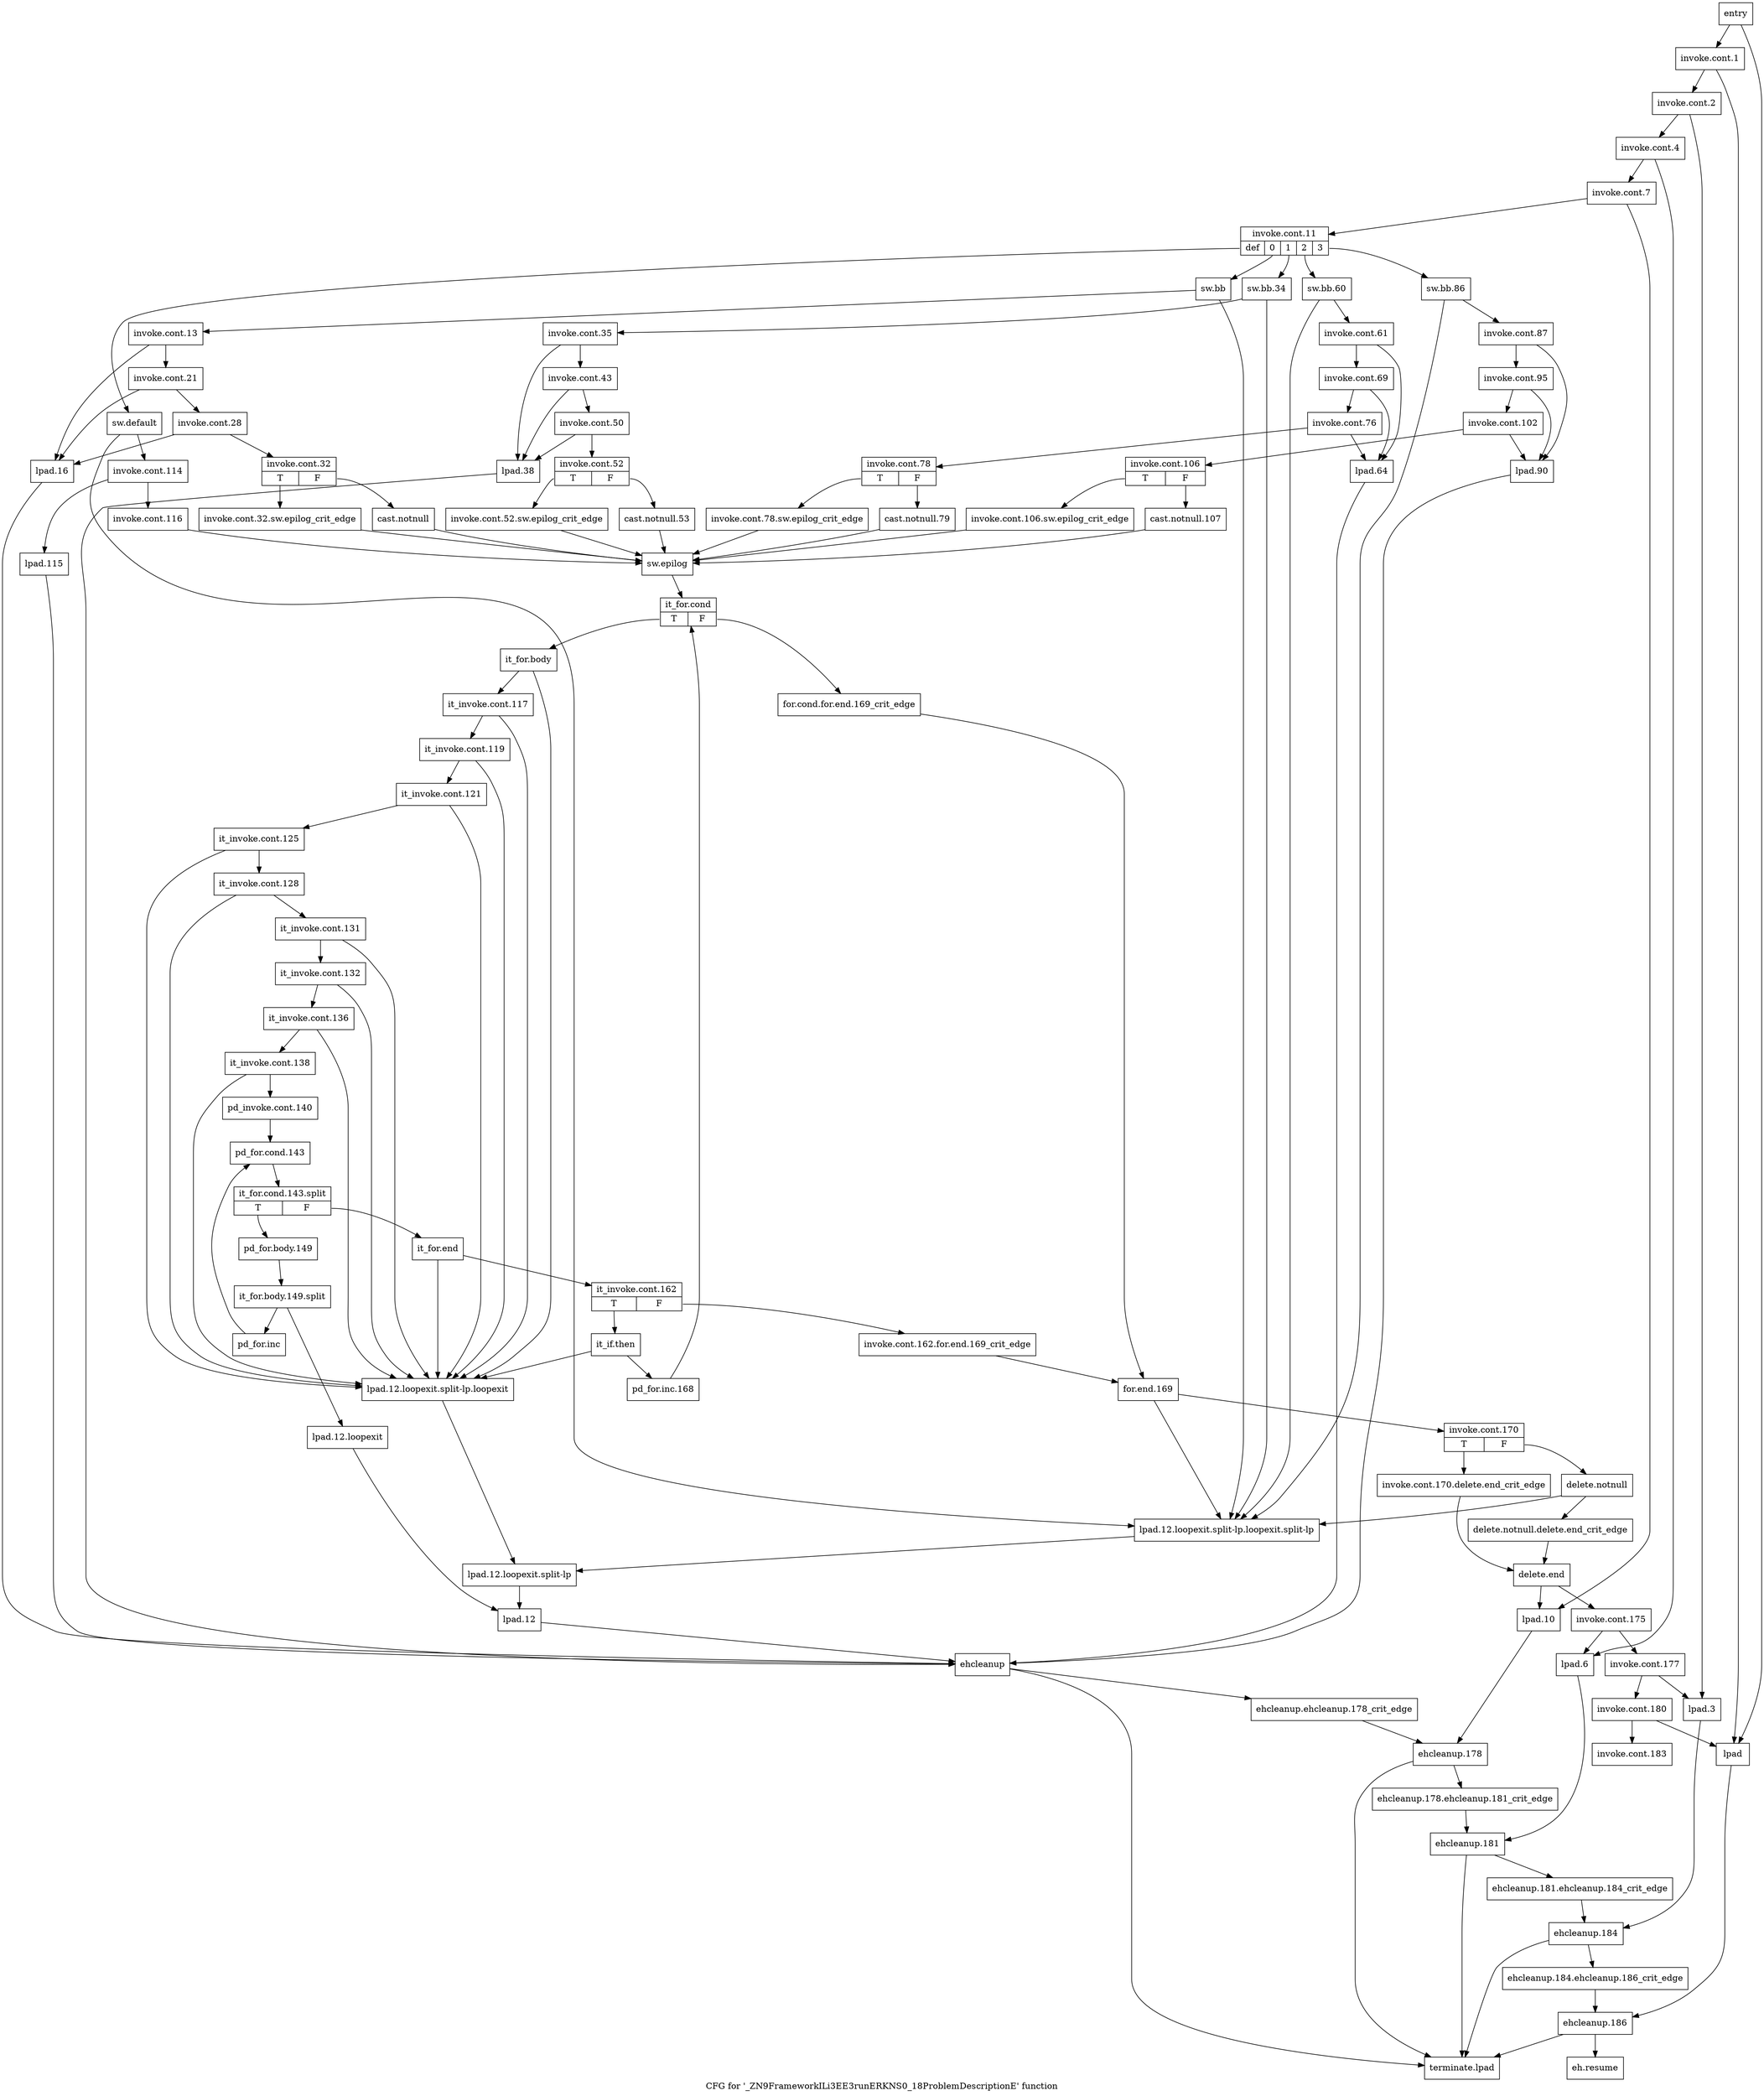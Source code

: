 digraph "CFG for '_ZN9FrameworkILi3EE3runERKNS0_18ProblemDescriptionE' function" {
	label="CFG for '_ZN9FrameworkILi3EE3runERKNS0_18ProblemDescriptionE' function";

	Node0x746c320 [shape=record,label="{entry}"];
	Node0x746c320 -> Node0x746c370;
	Node0x746c320 -> Node0x746c500;
	Node0x746c370 [shape=record,label="{invoke.cont.1}"];
	Node0x746c370 -> Node0x746c3c0;
	Node0x746c370 -> Node0x746c500;
	Node0x746c3c0 [shape=record,label="{invoke.cont.2}"];
	Node0x746c3c0 -> Node0x746c410;
	Node0x746c3c0 -> Node0x746c550;
	Node0x746c410 [shape=record,label="{invoke.cont.4}"];
	Node0x746c410 -> Node0x746c460;
	Node0x746c410 -> Node0x746c5a0;
	Node0x746c460 [shape=record,label="{invoke.cont.7}"];
	Node0x746c460 -> Node0x746c4b0;
	Node0x746c460 -> Node0x746c5f0;
	Node0x746c4b0 [shape=record,label="{invoke.cont.11|{<s0>def|<s1>0|<s2>1|<s3>2|<s4>3}}"];
	Node0x746c4b0:s0 -> Node0x746ddf0;
	Node0x746c4b0:s1 -> Node0x746c640;
	Node0x746c4b0:s2 -> Node0x746ccd0;
	Node0x746c4b0:s3 -> Node0x746d8f0;
	Node0x746c4b0:s4 -> Node0x746db70;
	Node0x746c500 [shape=record,label="{lpad}"];
	Node0x746c500 -> Node0x746ebb0;
	Node0x746c550 [shape=record,label="{lpad.3}"];
	Node0x746c550 -> Node0x746eb10;
	Node0x746c5a0 [shape=record,label="{lpad.6}"];
	Node0x746c5a0 -> Node0x746ea70;
	Node0x746c5f0 [shape=record,label="{lpad.10}"];
	Node0x746c5f0 -> Node0x746e9d0;
	Node0x746c640 [shape=record,label="{sw.bb}"];
	Node0x746c640 -> Node0x746c690;
	Node0x746c640 -> Node0x746cb90;
	Node0x746c690 [shape=record,label="{invoke.cont.13}"];
	Node0x746c690 -> Node0x746c6e0;
	Node0x746c690 -> Node0x746cc80;
	Node0x746c6e0 [shape=record,label="{invoke.cont.21}"];
	Node0x746c6e0 -> Node0x746c730;
	Node0x746c6e0 -> Node0x746cc80;
	Node0x746c730 [shape=record,label="{invoke.cont.28}"];
	Node0x746c730 -> Node0x746c780;
	Node0x746c730 -> Node0x746cc80;
	Node0x746c780 [shape=record,label="{invoke.cont.32|{<s0>T|<s1>F}}"];
	Node0x746c780:s0 -> Node0x746c7d0;
	Node0x746c780:s1 -> Node0x746c820;
	Node0x746c7d0 [shape=record,label="{invoke.cont.32.sw.epilog_crit_edge}"];
	Node0x746c7d0 -> Node0x746dee0;
	Node0x746c820 [shape=record,label="{cast.notnull}"];
	Node0x746c820 -> Node0x746dee0;
	Node0x746c870 [shape=record,label="{lpad.12.loopexit}"];
	Node0x746c870 -> Node0x746cc30;
	Node0x746c8c0 [shape=record,label="{lpad.12.loopexit.split-lp.loopexit}"];
	Node0x746c8c0 -> Node0x746cbe0;
	Node0x746cb90 [shape=record,label="{lpad.12.loopexit.split-lp.loopexit.split-lp}"];
	Node0x746cb90 -> Node0x746cbe0;
	Node0x746cbe0 [shape=record,label="{lpad.12.loopexit.split-lp}"];
	Node0x746cbe0 -> Node0x746cc30;
	Node0x746cc30 [shape=record,label="{lpad.12}"];
	Node0x746cc30 -> Node0x746e930;
	Node0x746cc80 [shape=record,label="{lpad.16}"];
	Node0x746cc80 -> Node0x746e930;
	Node0x746ccd0 [shape=record,label="{sw.bb.34}"];
	Node0x746ccd0 -> Node0x746cd20;
	Node0x746ccd0 -> Node0x746cb90;
	Node0x746cd20 [shape=record,label="{invoke.cont.35}"];
	Node0x746cd20 -> Node0x746d710;
	Node0x746cd20 -> Node0x746d8a0;
	Node0x746d710 [shape=record,label="{invoke.cont.43}"];
	Node0x746d710 -> Node0x746d760;
	Node0x746d710 -> Node0x746d8a0;
	Node0x746d760 [shape=record,label="{invoke.cont.50}"];
	Node0x746d760 -> Node0x746d7b0;
	Node0x746d760 -> Node0x746d8a0;
	Node0x746d7b0 [shape=record,label="{invoke.cont.52|{<s0>T|<s1>F}}"];
	Node0x746d7b0:s0 -> Node0x746d800;
	Node0x746d7b0:s1 -> Node0x746d850;
	Node0x746d800 [shape=record,label="{invoke.cont.52.sw.epilog_crit_edge}"];
	Node0x746d800 -> Node0x746dee0;
	Node0x746d850 [shape=record,label="{cast.notnull.53}"];
	Node0x746d850 -> Node0x746dee0;
	Node0x746d8a0 [shape=record,label="{lpad.38}"];
	Node0x746d8a0 -> Node0x746e930;
	Node0x746d8f0 [shape=record,label="{sw.bb.60}"];
	Node0x746d8f0 -> Node0x746d940;
	Node0x746d8f0 -> Node0x746cb90;
	Node0x746d940 [shape=record,label="{invoke.cont.61}"];
	Node0x746d940 -> Node0x746d990;
	Node0x746d940 -> Node0x746db20;
	Node0x746d990 [shape=record,label="{invoke.cont.69}"];
	Node0x746d990 -> Node0x746d9e0;
	Node0x746d990 -> Node0x746db20;
	Node0x746d9e0 [shape=record,label="{invoke.cont.76}"];
	Node0x746d9e0 -> Node0x746da30;
	Node0x746d9e0 -> Node0x746db20;
	Node0x746da30 [shape=record,label="{invoke.cont.78|{<s0>T|<s1>F}}"];
	Node0x746da30:s0 -> Node0x746da80;
	Node0x746da30:s1 -> Node0x746dad0;
	Node0x746da80 [shape=record,label="{invoke.cont.78.sw.epilog_crit_edge}"];
	Node0x746da80 -> Node0x746dee0;
	Node0x746dad0 [shape=record,label="{cast.notnull.79}"];
	Node0x746dad0 -> Node0x746dee0;
	Node0x746db20 [shape=record,label="{lpad.64}"];
	Node0x746db20 -> Node0x746e930;
	Node0x746db70 [shape=record,label="{sw.bb.86}"];
	Node0x746db70 -> Node0x746dbc0;
	Node0x746db70 -> Node0x746cb90;
	Node0x746dbc0 [shape=record,label="{invoke.cont.87}"];
	Node0x746dbc0 -> Node0x746dc10;
	Node0x746dbc0 -> Node0x746dda0;
	Node0x746dc10 [shape=record,label="{invoke.cont.95}"];
	Node0x746dc10 -> Node0x746dc60;
	Node0x746dc10 -> Node0x746dda0;
	Node0x746dc60 [shape=record,label="{invoke.cont.102}"];
	Node0x746dc60 -> Node0x746dcb0;
	Node0x746dc60 -> Node0x746dda0;
	Node0x746dcb0 [shape=record,label="{invoke.cont.106|{<s0>T|<s1>F}}"];
	Node0x746dcb0:s0 -> Node0x746dd00;
	Node0x746dcb0:s1 -> Node0x746dd50;
	Node0x746dd00 [shape=record,label="{invoke.cont.106.sw.epilog_crit_edge}"];
	Node0x746dd00 -> Node0x746dee0;
	Node0x746dd50 [shape=record,label="{cast.notnull.107}"];
	Node0x746dd50 -> Node0x746dee0;
	Node0x746dda0 [shape=record,label="{lpad.90}"];
	Node0x746dda0 -> Node0x746e930;
	Node0x746ddf0 [shape=record,label="{sw.default}"];
	Node0x746ddf0 -> Node0x746de40;
	Node0x746ddf0 -> Node0x746cb90;
	Node0x746de40 [shape=record,label="{invoke.cont.114}"];
	Node0x746de40 -> Node0x746de90;
	Node0x746de40 -> Node0x746e430;
	Node0x746de90 [shape=record,label="{invoke.cont.116}"];
	Node0x746de90 -> Node0x746dee0;
	Node0x746dee0 [shape=record,label="{sw.epilog}"];
	Node0x746dee0 -> Node0x746df30;
	Node0x746df30 [shape=record,label="{it_for.cond|{<s0>T|<s1>F}}"];
	Node0x746df30:s0 -> Node0x746dfd0;
	Node0x746df30:s1 -> Node0x746df80;
	Node0x746df80 [shape=record,label="{for.cond.for.end.169_crit_edge}"];
	Node0x746df80 -> Node0x746e610;
	Node0x746dfd0 [shape=record,label="{it_for.body}"];
	Node0x746dfd0 -> Node0x746e020;
	Node0x746dfd0 -> Node0x746c8c0;
	Node0x746e020 [shape=record,label="{it_invoke.cont.117}"];
	Node0x746e020 -> Node0x746e070;
	Node0x746e020 -> Node0x746c8c0;
	Node0x746e070 [shape=record,label="{it_invoke.cont.119}"];
	Node0x746e070 -> Node0x746e0c0;
	Node0x746e070 -> Node0x746c8c0;
	Node0x746e0c0 [shape=record,label="{it_invoke.cont.121}"];
	Node0x746e0c0 -> Node0x746e110;
	Node0x746e0c0 -> Node0x746c8c0;
	Node0x746e110 [shape=record,label="{it_invoke.cont.125}"];
	Node0x746e110 -> Node0x746e160;
	Node0x746e110 -> Node0x746c8c0;
	Node0x746e160 [shape=record,label="{it_invoke.cont.128}"];
	Node0x746e160 -> Node0x746e1b0;
	Node0x746e160 -> Node0x746c8c0;
	Node0x746e1b0 [shape=record,label="{it_invoke.cont.131}"];
	Node0x746e1b0 -> Node0x746e200;
	Node0x746e1b0 -> Node0x746c8c0;
	Node0x746e200 [shape=record,label="{it_invoke.cont.132}"];
	Node0x746e200 -> Node0x746e250;
	Node0x746e200 -> Node0x746c8c0;
	Node0x746e250 [shape=record,label="{it_invoke.cont.136}"];
	Node0x746e250 -> Node0x746e2a0;
	Node0x746e250 -> Node0x746c8c0;
	Node0x746e2a0 [shape=record,label="{it_invoke.cont.138}"];
	Node0x746e2a0 -> Node0x746e2f0;
	Node0x746e2a0 -> Node0x746c8c0;
	Node0x746e2f0 [shape=record,label="{pd_invoke.cont.140}"];
	Node0x746e2f0 -> Node0x746e340;
	Node0x746e340 [shape=record,label="{pd_for.cond.143}"];
	Node0x746e340 -> Node0xb2e36a0;
	Node0xb2e36a0 [shape=record,label="{it_for.cond.143.split|{<s0>T|<s1>F}}"];
	Node0xb2e36a0:s0 -> Node0x746e390;
	Node0xb2e36a0:s1 -> Node0x746e480;
	Node0x746e390 [shape=record,label="{pd_for.body.149}"];
	Node0x746e390 -> Node0xb2e2d40;
	Node0xb2e2d40 [shape=record,label="{it_for.body.149.split}"];
	Node0xb2e2d40 -> Node0x746e3e0;
	Node0xb2e2d40 -> Node0x746c870;
	Node0x746e3e0 [shape=record,label="{pd_for.inc}"];
	Node0x746e3e0 -> Node0x746e340;
	Node0x746e430 [shape=record,label="{lpad.115}"];
	Node0x746e430 -> Node0x746e930;
	Node0x746e480 [shape=record,label="{it_for.end}"];
	Node0x746e480 -> Node0x746e4d0;
	Node0x746e480 -> Node0x746c8c0;
	Node0x746e4d0 [shape=record,label="{it_invoke.cont.162|{<s0>T|<s1>F}}"];
	Node0x746e4d0:s0 -> Node0x746e570;
	Node0x746e4d0:s1 -> Node0x746e520;
	Node0x746e520 [shape=record,label="{invoke.cont.162.for.end.169_crit_edge}"];
	Node0x746e520 -> Node0x746e610;
	Node0x746e570 [shape=record,label="{it_if.then}"];
	Node0x746e570 -> Node0x746e5c0;
	Node0x746e570 -> Node0x746c8c0;
	Node0x746e5c0 [shape=record,label="{pd_for.inc.168}"];
	Node0x746e5c0 -> Node0x746df30;
	Node0x746e610 [shape=record,label="{for.end.169}"];
	Node0x746e610 -> Node0x746e660;
	Node0x746e610 -> Node0x746cb90;
	Node0x746e660 [shape=record,label="{invoke.cont.170|{<s0>T|<s1>F}}"];
	Node0x746e660:s0 -> Node0x746e6b0;
	Node0x746e660:s1 -> Node0x746e700;
	Node0x746e6b0 [shape=record,label="{invoke.cont.170.delete.end_crit_edge}"];
	Node0x746e6b0 -> Node0x746e7a0;
	Node0x746e700 [shape=record,label="{delete.notnull}"];
	Node0x746e700 -> Node0x746e750;
	Node0x746e700 -> Node0x746cb90;
	Node0x746e750 [shape=record,label="{delete.notnull.delete.end_crit_edge}"];
	Node0x746e750 -> Node0x746e7a0;
	Node0x746e7a0 [shape=record,label="{delete.end}"];
	Node0x746e7a0 -> Node0x746e7f0;
	Node0x746e7a0 -> Node0x746c5f0;
	Node0x746e7f0 [shape=record,label="{invoke.cont.175}"];
	Node0x746e7f0 -> Node0x746e840;
	Node0x746e7f0 -> Node0x746c5a0;
	Node0x746e840 [shape=record,label="{invoke.cont.177}"];
	Node0x746e840 -> Node0x746e890;
	Node0x746e840 -> Node0x746c550;
	Node0x746e890 [shape=record,label="{invoke.cont.180}"];
	Node0x746e890 -> Node0x746e8e0;
	Node0x746e890 -> Node0x746c500;
	Node0x746e8e0 [shape=record,label="{invoke.cont.183}"];
	Node0x746e930 [shape=record,label="{ehcleanup}"];
	Node0x746e930 -> Node0x746e980;
	Node0x746e930 -> Node0x746ec50;
	Node0x746e980 [shape=record,label="{ehcleanup.ehcleanup.178_crit_edge}"];
	Node0x746e980 -> Node0x746e9d0;
	Node0x746e9d0 [shape=record,label="{ehcleanup.178}"];
	Node0x746e9d0 -> Node0x746ea20;
	Node0x746e9d0 -> Node0x746ec50;
	Node0x746ea20 [shape=record,label="{ehcleanup.178.ehcleanup.181_crit_edge}"];
	Node0x746ea20 -> Node0x746ea70;
	Node0x746ea70 [shape=record,label="{ehcleanup.181}"];
	Node0x746ea70 -> Node0x746eac0;
	Node0x746ea70 -> Node0x746ec50;
	Node0x746eac0 [shape=record,label="{ehcleanup.181.ehcleanup.184_crit_edge}"];
	Node0x746eac0 -> Node0x746eb10;
	Node0x746eb10 [shape=record,label="{ehcleanup.184}"];
	Node0x746eb10 -> Node0x746eb60;
	Node0x746eb10 -> Node0x746ec50;
	Node0x746eb60 [shape=record,label="{ehcleanup.184.ehcleanup.186_crit_edge}"];
	Node0x746eb60 -> Node0x746ebb0;
	Node0x746ebb0 [shape=record,label="{ehcleanup.186}"];
	Node0x746ebb0 -> Node0x746ec00;
	Node0x746ebb0 -> Node0x746ec50;
	Node0x746ec00 [shape=record,label="{eh.resume}"];
	Node0x746ec50 [shape=record,label="{terminate.lpad}"];
}
